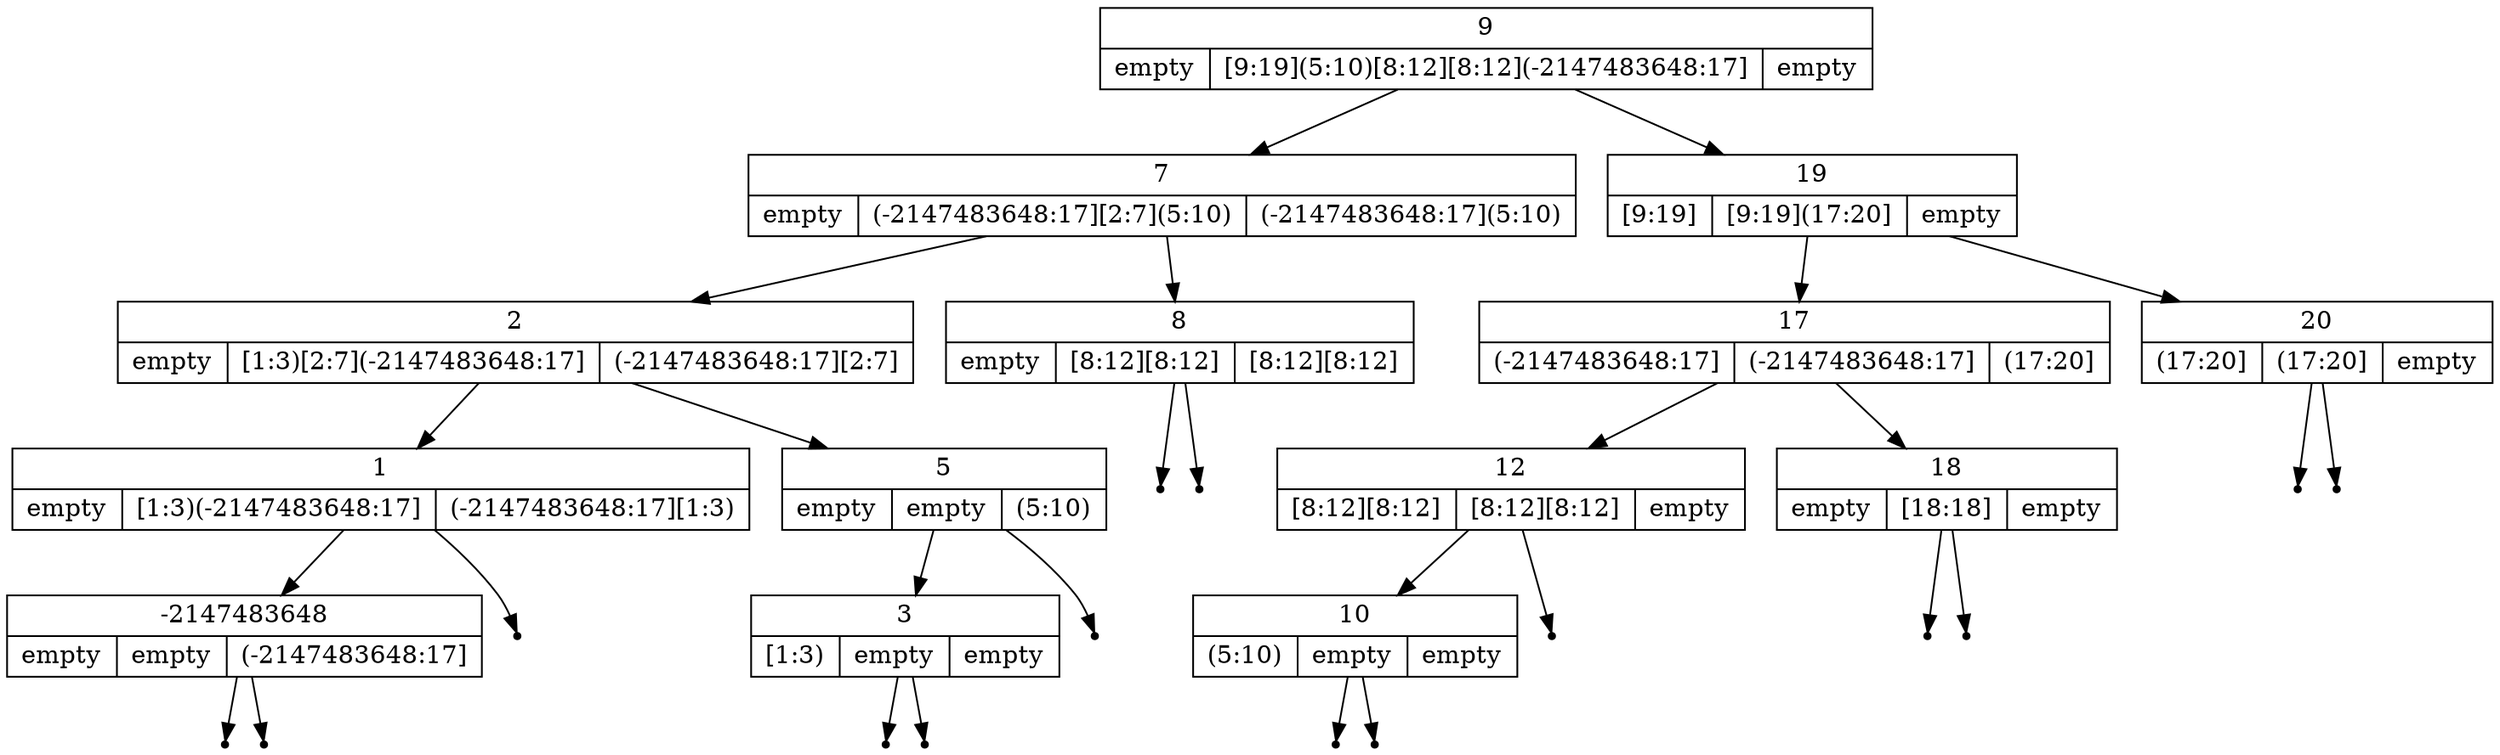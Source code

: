 digraph IntervalBinarySearchTree {
	node [shape=record];
	struct0 [label="{<key> 9|{empty|[9:19]
(5:10)
[8:12]
[8:12]
(-2147483648:17]|empty}}"];
	struct1 [label="{<key> 7|{empty|(-2147483648:17]
[2:7]
(5:10)|(-2147483648:17]
(5:10)}}"];
	struct0 -> struct1;
	struct2 [label="{<key> 2|{empty|[1:3)
[2:7]
(-2147483648:17]|(-2147483648:17]
[2:7]}}"];
	struct1 -> struct2;
	struct3 [label="{<key> 1|{empty|[1:3)
(-2147483648:17]|(-2147483648:17]
[1:3)}}"];
	struct2 -> struct3;
	struct4 [label="{<key> -2147483648|{empty|empty|(-2147483648:17]}}"];
	struct3 -> struct4;
	leaf0[shape=point];
	struct4:left -> leaf0;
	leaf1[shape=point];
	struct4:right -> leaf1;
	leaf2[shape=point];
	struct3:right -> leaf2;
	struct5 [label="{<key> 5|{empty|empty|(5:10)}}"];
	struct2 -> struct5;
	struct6 [label="{<key> 3|{[1:3)|empty|empty}}"];
	struct5 -> struct6;
	leaf3[shape=point];
	struct6:left -> leaf3;
	leaf4[shape=point];
	struct6:right -> leaf4;
	leaf5[shape=point];
	struct5:right -> leaf5;
	struct7 [label="{<key> 8|{empty|[8:12]
[8:12]|[8:12]
[8:12]}}"];
	struct1 -> struct7;
	leaf6[shape=point];
	struct7:left -> leaf6;
	leaf7[shape=point];
	struct7:right -> leaf7;
	struct8 [label="{<key> 19|{[9:19]|[9:19]
(17:20]|empty}}"];
	struct0 -> struct8;
	struct9 [label="{<key> 17|{(-2147483648:17]|(-2147483648:17]|(17:20]}}"];
	struct8 -> struct9;
	struct10 [label="{<key> 12|{[8:12]
[8:12]|[8:12]
[8:12]|empty}}"];
	struct9 -> struct10;
	struct11 [label="{<key> 10|{(5:10)|empty|empty}}"];
	struct10 -> struct11;
	leaf8[shape=point];
	struct11:left -> leaf8;
	leaf9[shape=point];
	struct11:right -> leaf9;
	leaf10[shape=point];
	struct10:right -> leaf10;
	struct12 [label="{<key> 18|{empty|[18:18]|empty}}"];
	struct9 -> struct12;
	leaf11[shape=point];
	struct12:left -> leaf11;
	leaf12[shape=point];
	struct12:right -> leaf12;
	struct13 [label="{<key> 20|{(17:20]|(17:20]|empty}}"];
	struct8 -> struct13;
	leaf13[shape=point];
	struct13:left -> leaf13;
	leaf14[shape=point];
	struct13:right -> leaf14;
}
